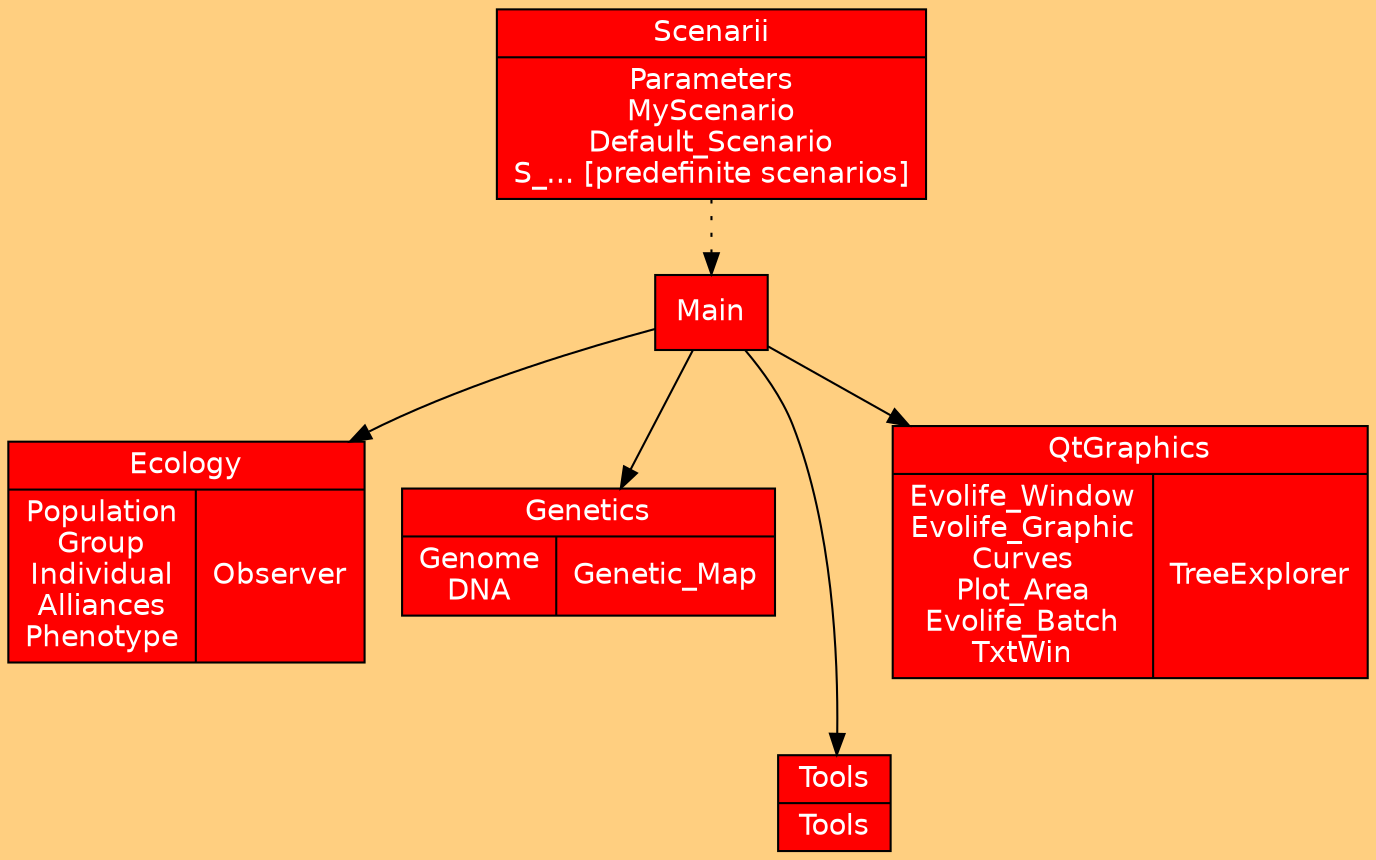 digraph Evolife {
color = "White"
bgcolor="#FFCF80";
/* label="Evolife files"; */
node  [style=filled,fillcolor="Red",fontname=Helvetica,fontcolor=White]; 
/*Void_Scenario [shape = ellipse];*/
Main [shape = box];
Scenarii  [shape=record,label="{Scenarii| {Parameters\nMyScenario\nDefault_Scenario\nS_... [predefinite scenarios]}}"];
Scenarii -> Main  [style=dotted];
Ecology  [shape=record,label="{Ecology| {Population\nGroup\nIndividual\nAlliances\nPhenotype |<here> Observer}}"];
Main -> Ecology;
Genetics [shape=record,label="{Genetics| {Genome\nDNA |<here> Genetic_Map}}"]
Main -> Genetics;
Tools [shape=record,label="{Tools| Tools}"]
Main ->Tools;
{rank=sink; Tools}
Graphics [shape=record,label="{QtGraphics| {Evolife_Window\nEvolife_Graphic\nCurves\nPlot_Area\nEvolife_Batch\nTxtWin |<here> TreeExplorer}}"]
Main -> Graphics;
/* Void_Scenario -> Ecology  [style=dotted];
Void_Scenario -> Graphics  [style=dotted]; */
/*{rank=same; Void_Scenario; Main} */
}

